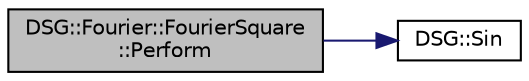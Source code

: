 digraph "DSG::Fourier::FourierSquare::Perform"
{
  edge [fontname="Helvetica",fontsize="10",labelfontname="Helvetica",labelfontsize="10"];
  node [fontname="Helvetica",fontsize="10",shape=record];
  rankdir="LR";
  Node1 [label="DSG::Fourier::FourierSquare\l::Perform",height=0.2,width=0.4,color="black", fillcolor="grey75", style="filled", fontcolor="black"];
  Node1 -> Node2 [color="midnightblue",fontsize="10",style="solid"];
  Node2 [label="DSG::Sin",height=0.2,width=0.4,color="black", fillcolor="white", style="filled",URL="$namespace_d_s_g.html#aad63d316081c7d13a551acf346ee2749",tooltip="DSG::Sin() - General Purpose Sin Function, double precision. "];
}
